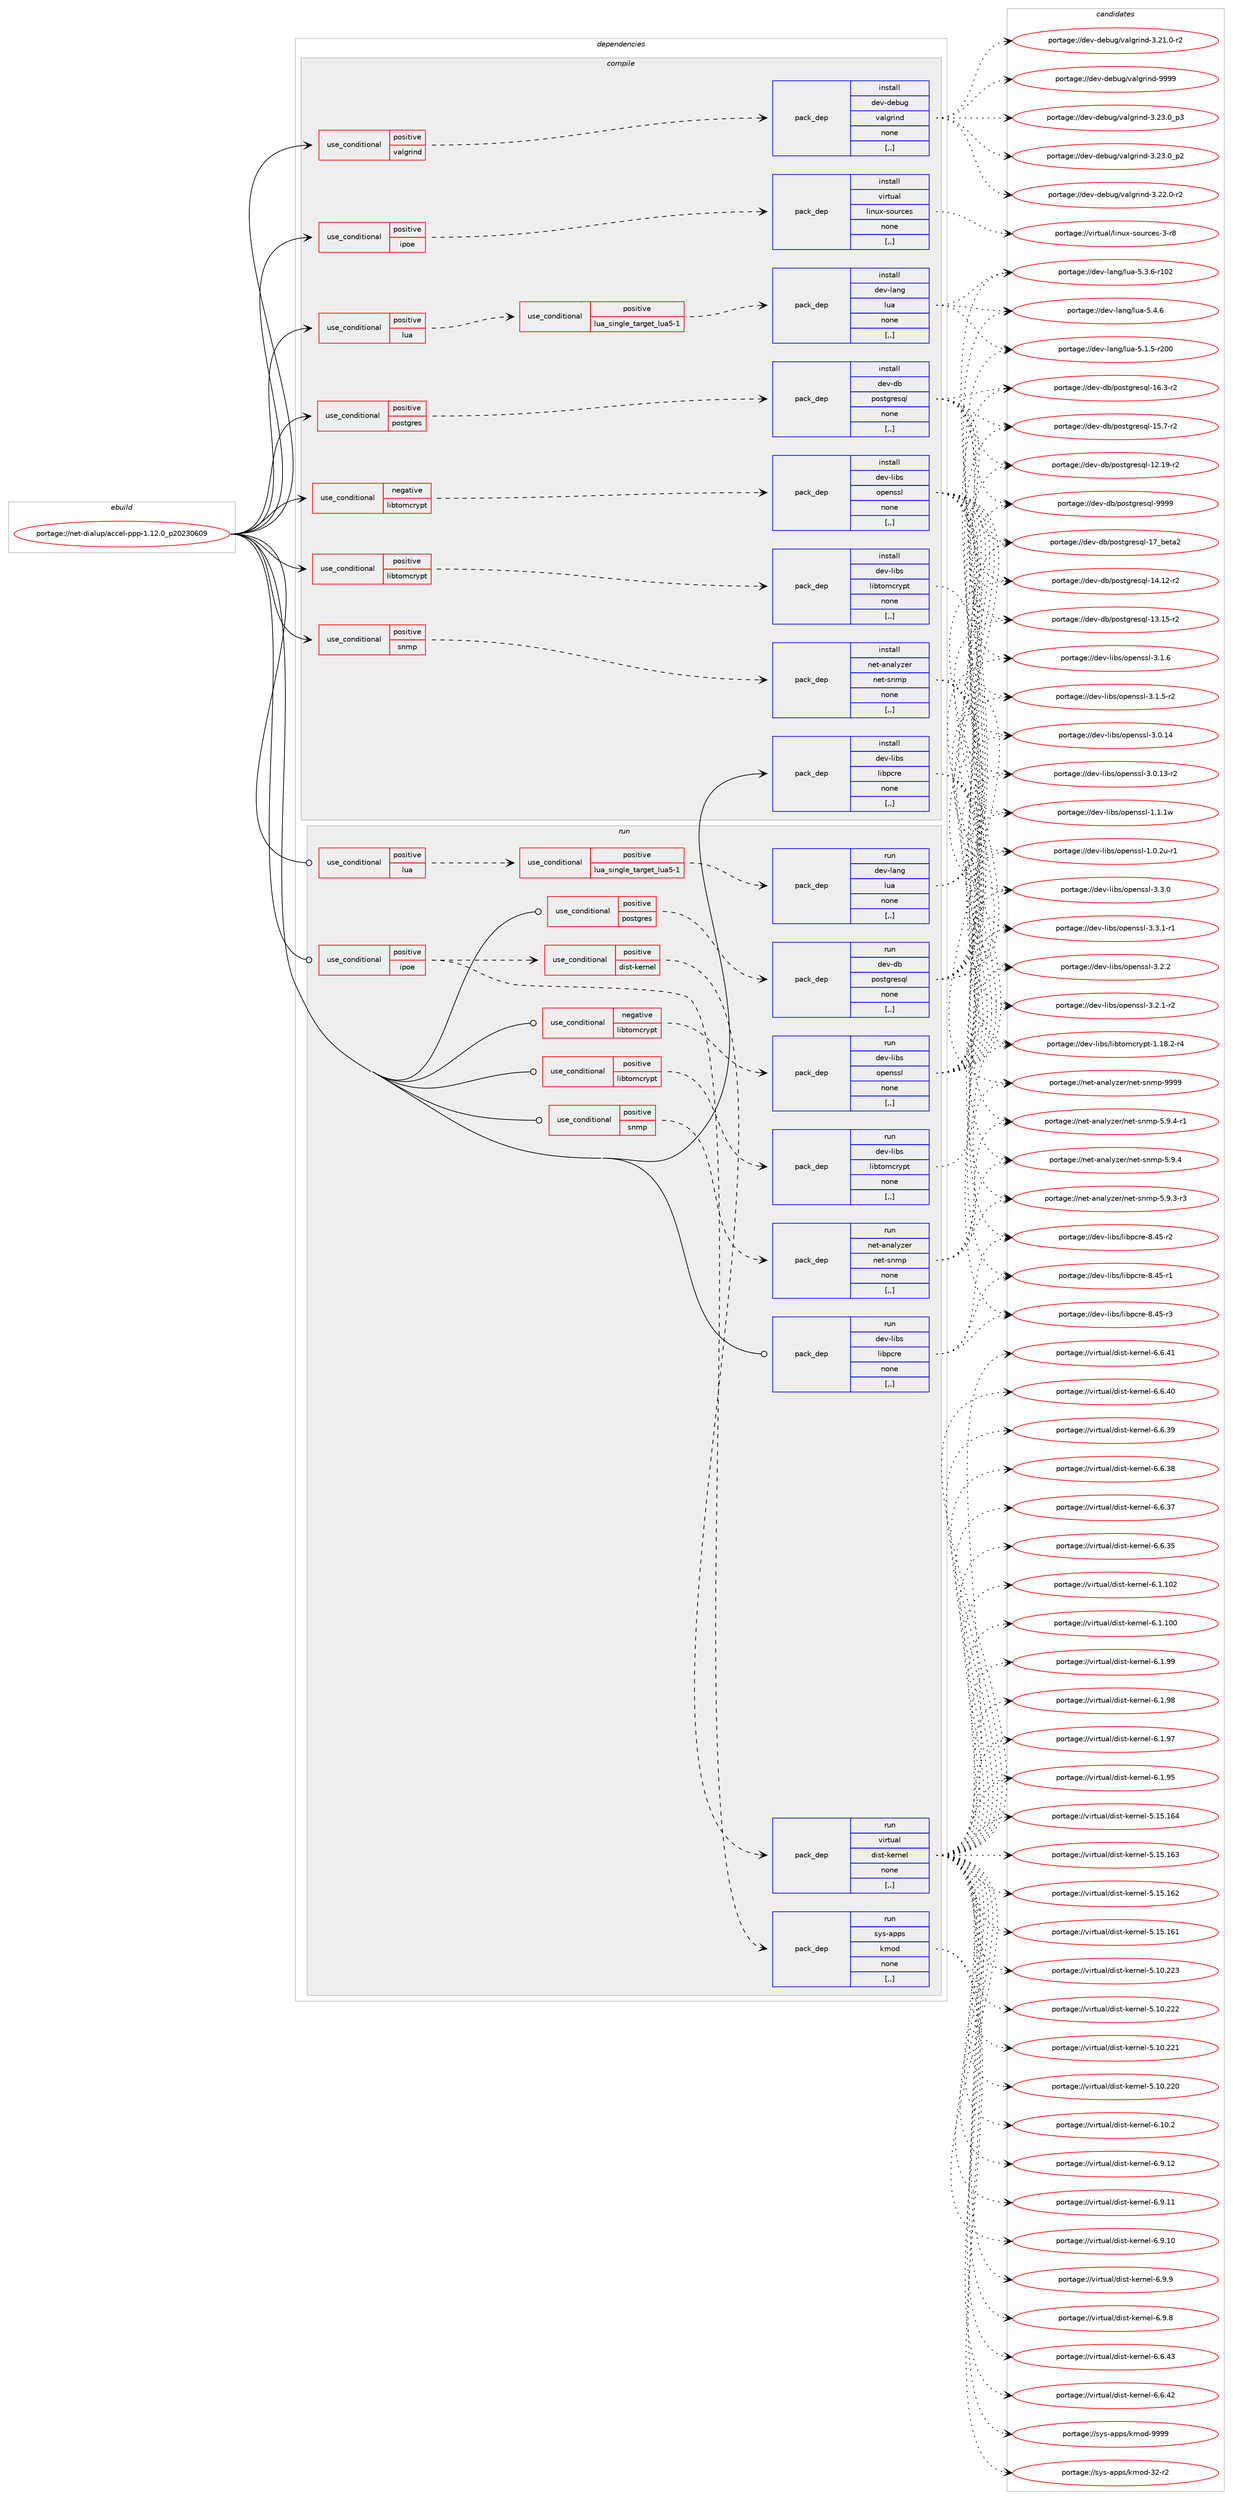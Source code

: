 digraph prolog {

# *************
# Graph options
# *************

newrank=true;
concentrate=true;
compound=true;
graph [rankdir=LR,fontname=Helvetica,fontsize=10,ranksep=1.5];#, ranksep=2.5, nodesep=0.2];
edge  [arrowhead=vee];
node  [fontname=Helvetica,fontsize=10];

# **********
# The ebuild
# **********

subgraph cluster_leftcol {
color=gray;
label=<<i>ebuild</i>>;
id [label="portage://net-dialup/accel-ppp-1.12.0_p20230609", color=red, width=4, href="../net-dialup/accel-ppp-1.12.0_p20230609.svg"];
}

# ****************
# The dependencies
# ****************

subgraph cluster_midcol {
color=gray;
label=<<i>dependencies</i>>;
subgraph cluster_compile {
fillcolor="#eeeeee";
style=filled;
label=<<i>compile</i>>;
subgraph cond88977 {
dependency343972 [label=<<TABLE BORDER="0" CELLBORDER="1" CELLSPACING="0" CELLPADDING="4"><TR><TD ROWSPAN="3" CELLPADDING="10">use_conditional</TD></TR><TR><TD>negative</TD></TR><TR><TD>libtomcrypt</TD></TR></TABLE>>, shape=none, color=red];
subgraph pack252404 {
dependency343973 [label=<<TABLE BORDER="0" CELLBORDER="1" CELLSPACING="0" CELLPADDING="4" WIDTH="220"><TR><TD ROWSPAN="6" CELLPADDING="30">pack_dep</TD></TR><TR><TD WIDTH="110">install</TD></TR><TR><TD>dev-libs</TD></TR><TR><TD>openssl</TD></TR><TR><TD>none</TD></TR><TR><TD>[,,]</TD></TR></TABLE>>, shape=none, color=blue];
}
dependency343972:e -> dependency343973:w [weight=20,style="dashed",arrowhead="vee"];
}
id:e -> dependency343972:w [weight=20,style="solid",arrowhead="vee"];
subgraph cond88978 {
dependency343974 [label=<<TABLE BORDER="0" CELLBORDER="1" CELLSPACING="0" CELLPADDING="4"><TR><TD ROWSPAN="3" CELLPADDING="10">use_conditional</TD></TR><TR><TD>positive</TD></TR><TR><TD>ipoe</TD></TR></TABLE>>, shape=none, color=red];
subgraph pack252405 {
dependency343975 [label=<<TABLE BORDER="0" CELLBORDER="1" CELLSPACING="0" CELLPADDING="4" WIDTH="220"><TR><TD ROWSPAN="6" CELLPADDING="30">pack_dep</TD></TR><TR><TD WIDTH="110">install</TD></TR><TR><TD>virtual</TD></TR><TR><TD>linux-sources</TD></TR><TR><TD>none</TD></TR><TR><TD>[,,]</TD></TR></TABLE>>, shape=none, color=blue];
}
dependency343974:e -> dependency343975:w [weight=20,style="dashed",arrowhead="vee"];
}
id:e -> dependency343974:w [weight=20,style="solid",arrowhead="vee"];
subgraph cond88979 {
dependency343976 [label=<<TABLE BORDER="0" CELLBORDER="1" CELLSPACING="0" CELLPADDING="4"><TR><TD ROWSPAN="3" CELLPADDING="10">use_conditional</TD></TR><TR><TD>positive</TD></TR><TR><TD>libtomcrypt</TD></TR></TABLE>>, shape=none, color=red];
subgraph pack252406 {
dependency343977 [label=<<TABLE BORDER="0" CELLBORDER="1" CELLSPACING="0" CELLPADDING="4" WIDTH="220"><TR><TD ROWSPAN="6" CELLPADDING="30">pack_dep</TD></TR><TR><TD WIDTH="110">install</TD></TR><TR><TD>dev-libs</TD></TR><TR><TD>libtomcrypt</TD></TR><TR><TD>none</TD></TR><TR><TD>[,,]</TD></TR></TABLE>>, shape=none, color=blue];
}
dependency343976:e -> dependency343977:w [weight=20,style="dashed",arrowhead="vee"];
}
id:e -> dependency343976:w [weight=20,style="solid",arrowhead="vee"];
subgraph cond88980 {
dependency343978 [label=<<TABLE BORDER="0" CELLBORDER="1" CELLSPACING="0" CELLPADDING="4"><TR><TD ROWSPAN="3" CELLPADDING="10">use_conditional</TD></TR><TR><TD>positive</TD></TR><TR><TD>lua</TD></TR></TABLE>>, shape=none, color=red];
subgraph cond88981 {
dependency343979 [label=<<TABLE BORDER="0" CELLBORDER="1" CELLSPACING="0" CELLPADDING="4"><TR><TD ROWSPAN="3" CELLPADDING="10">use_conditional</TD></TR><TR><TD>positive</TD></TR><TR><TD>lua_single_target_lua5-1</TD></TR></TABLE>>, shape=none, color=red];
subgraph pack252407 {
dependency343980 [label=<<TABLE BORDER="0" CELLBORDER="1" CELLSPACING="0" CELLPADDING="4" WIDTH="220"><TR><TD ROWSPAN="6" CELLPADDING="30">pack_dep</TD></TR><TR><TD WIDTH="110">install</TD></TR><TR><TD>dev-lang</TD></TR><TR><TD>lua</TD></TR><TR><TD>none</TD></TR><TR><TD>[,,]</TD></TR></TABLE>>, shape=none, color=blue];
}
dependency343979:e -> dependency343980:w [weight=20,style="dashed",arrowhead="vee"];
}
dependency343978:e -> dependency343979:w [weight=20,style="dashed",arrowhead="vee"];
}
id:e -> dependency343978:w [weight=20,style="solid",arrowhead="vee"];
subgraph cond88982 {
dependency343981 [label=<<TABLE BORDER="0" CELLBORDER="1" CELLSPACING="0" CELLPADDING="4"><TR><TD ROWSPAN="3" CELLPADDING="10">use_conditional</TD></TR><TR><TD>positive</TD></TR><TR><TD>postgres</TD></TR></TABLE>>, shape=none, color=red];
subgraph pack252408 {
dependency343982 [label=<<TABLE BORDER="0" CELLBORDER="1" CELLSPACING="0" CELLPADDING="4" WIDTH="220"><TR><TD ROWSPAN="6" CELLPADDING="30">pack_dep</TD></TR><TR><TD WIDTH="110">install</TD></TR><TR><TD>dev-db</TD></TR><TR><TD>postgresql</TD></TR><TR><TD>none</TD></TR><TR><TD>[,,]</TD></TR></TABLE>>, shape=none, color=blue];
}
dependency343981:e -> dependency343982:w [weight=20,style="dashed",arrowhead="vee"];
}
id:e -> dependency343981:w [weight=20,style="solid",arrowhead="vee"];
subgraph cond88983 {
dependency343983 [label=<<TABLE BORDER="0" CELLBORDER="1" CELLSPACING="0" CELLPADDING="4"><TR><TD ROWSPAN="3" CELLPADDING="10">use_conditional</TD></TR><TR><TD>positive</TD></TR><TR><TD>snmp</TD></TR></TABLE>>, shape=none, color=red];
subgraph pack252409 {
dependency343984 [label=<<TABLE BORDER="0" CELLBORDER="1" CELLSPACING="0" CELLPADDING="4" WIDTH="220"><TR><TD ROWSPAN="6" CELLPADDING="30">pack_dep</TD></TR><TR><TD WIDTH="110">install</TD></TR><TR><TD>net-analyzer</TD></TR><TR><TD>net-snmp</TD></TR><TR><TD>none</TD></TR><TR><TD>[,,]</TD></TR></TABLE>>, shape=none, color=blue];
}
dependency343983:e -> dependency343984:w [weight=20,style="dashed",arrowhead="vee"];
}
id:e -> dependency343983:w [weight=20,style="solid",arrowhead="vee"];
subgraph cond88984 {
dependency343985 [label=<<TABLE BORDER="0" CELLBORDER="1" CELLSPACING="0" CELLPADDING="4"><TR><TD ROWSPAN="3" CELLPADDING="10">use_conditional</TD></TR><TR><TD>positive</TD></TR><TR><TD>valgrind</TD></TR></TABLE>>, shape=none, color=red];
subgraph pack252410 {
dependency343986 [label=<<TABLE BORDER="0" CELLBORDER="1" CELLSPACING="0" CELLPADDING="4" WIDTH="220"><TR><TD ROWSPAN="6" CELLPADDING="30">pack_dep</TD></TR><TR><TD WIDTH="110">install</TD></TR><TR><TD>dev-debug</TD></TR><TR><TD>valgrind</TD></TR><TR><TD>none</TD></TR><TR><TD>[,,]</TD></TR></TABLE>>, shape=none, color=blue];
}
dependency343985:e -> dependency343986:w [weight=20,style="dashed",arrowhead="vee"];
}
id:e -> dependency343985:w [weight=20,style="solid",arrowhead="vee"];
subgraph pack252411 {
dependency343987 [label=<<TABLE BORDER="0" CELLBORDER="1" CELLSPACING="0" CELLPADDING="4" WIDTH="220"><TR><TD ROWSPAN="6" CELLPADDING="30">pack_dep</TD></TR><TR><TD WIDTH="110">install</TD></TR><TR><TD>dev-libs</TD></TR><TR><TD>libpcre</TD></TR><TR><TD>none</TD></TR><TR><TD>[,,]</TD></TR></TABLE>>, shape=none, color=blue];
}
id:e -> dependency343987:w [weight=20,style="solid",arrowhead="vee"];
}
subgraph cluster_compileandrun {
fillcolor="#eeeeee";
style=filled;
label=<<i>compile and run</i>>;
}
subgraph cluster_run {
fillcolor="#eeeeee";
style=filled;
label=<<i>run</i>>;
subgraph cond88985 {
dependency343988 [label=<<TABLE BORDER="0" CELLBORDER="1" CELLSPACING="0" CELLPADDING="4"><TR><TD ROWSPAN="3" CELLPADDING="10">use_conditional</TD></TR><TR><TD>negative</TD></TR><TR><TD>libtomcrypt</TD></TR></TABLE>>, shape=none, color=red];
subgraph pack252412 {
dependency343989 [label=<<TABLE BORDER="0" CELLBORDER="1" CELLSPACING="0" CELLPADDING="4" WIDTH="220"><TR><TD ROWSPAN="6" CELLPADDING="30">pack_dep</TD></TR><TR><TD WIDTH="110">run</TD></TR><TR><TD>dev-libs</TD></TR><TR><TD>openssl</TD></TR><TR><TD>none</TD></TR><TR><TD>[,,]</TD></TR></TABLE>>, shape=none, color=blue];
}
dependency343988:e -> dependency343989:w [weight=20,style="dashed",arrowhead="vee"];
}
id:e -> dependency343988:w [weight=20,style="solid",arrowhead="odot"];
subgraph cond88986 {
dependency343990 [label=<<TABLE BORDER="0" CELLBORDER="1" CELLSPACING="0" CELLPADDING="4"><TR><TD ROWSPAN="3" CELLPADDING="10">use_conditional</TD></TR><TR><TD>positive</TD></TR><TR><TD>ipoe</TD></TR></TABLE>>, shape=none, color=red];
subgraph pack252413 {
dependency343991 [label=<<TABLE BORDER="0" CELLBORDER="1" CELLSPACING="0" CELLPADDING="4" WIDTH="220"><TR><TD ROWSPAN="6" CELLPADDING="30">pack_dep</TD></TR><TR><TD WIDTH="110">run</TD></TR><TR><TD>sys-apps</TD></TR><TR><TD>kmod</TD></TR><TR><TD>none</TD></TR><TR><TD>[,,]</TD></TR></TABLE>>, shape=none, color=blue];
}
dependency343990:e -> dependency343991:w [weight=20,style="dashed",arrowhead="vee"];
subgraph cond88987 {
dependency343992 [label=<<TABLE BORDER="0" CELLBORDER="1" CELLSPACING="0" CELLPADDING="4"><TR><TD ROWSPAN="3" CELLPADDING="10">use_conditional</TD></TR><TR><TD>positive</TD></TR><TR><TD>dist-kernel</TD></TR></TABLE>>, shape=none, color=red];
subgraph pack252414 {
dependency343993 [label=<<TABLE BORDER="0" CELLBORDER="1" CELLSPACING="0" CELLPADDING="4" WIDTH="220"><TR><TD ROWSPAN="6" CELLPADDING="30">pack_dep</TD></TR><TR><TD WIDTH="110">run</TD></TR><TR><TD>virtual</TD></TR><TR><TD>dist-kernel</TD></TR><TR><TD>none</TD></TR><TR><TD>[,,]</TD></TR></TABLE>>, shape=none, color=blue];
}
dependency343992:e -> dependency343993:w [weight=20,style="dashed",arrowhead="vee"];
}
dependency343990:e -> dependency343992:w [weight=20,style="dashed",arrowhead="vee"];
}
id:e -> dependency343990:w [weight=20,style="solid",arrowhead="odot"];
subgraph cond88988 {
dependency343994 [label=<<TABLE BORDER="0" CELLBORDER="1" CELLSPACING="0" CELLPADDING="4"><TR><TD ROWSPAN="3" CELLPADDING="10">use_conditional</TD></TR><TR><TD>positive</TD></TR><TR><TD>libtomcrypt</TD></TR></TABLE>>, shape=none, color=red];
subgraph pack252415 {
dependency343995 [label=<<TABLE BORDER="0" CELLBORDER="1" CELLSPACING="0" CELLPADDING="4" WIDTH="220"><TR><TD ROWSPAN="6" CELLPADDING="30">pack_dep</TD></TR><TR><TD WIDTH="110">run</TD></TR><TR><TD>dev-libs</TD></TR><TR><TD>libtomcrypt</TD></TR><TR><TD>none</TD></TR><TR><TD>[,,]</TD></TR></TABLE>>, shape=none, color=blue];
}
dependency343994:e -> dependency343995:w [weight=20,style="dashed",arrowhead="vee"];
}
id:e -> dependency343994:w [weight=20,style="solid",arrowhead="odot"];
subgraph cond88989 {
dependency343996 [label=<<TABLE BORDER="0" CELLBORDER="1" CELLSPACING="0" CELLPADDING="4"><TR><TD ROWSPAN="3" CELLPADDING="10">use_conditional</TD></TR><TR><TD>positive</TD></TR><TR><TD>lua</TD></TR></TABLE>>, shape=none, color=red];
subgraph cond88990 {
dependency343997 [label=<<TABLE BORDER="0" CELLBORDER="1" CELLSPACING="0" CELLPADDING="4"><TR><TD ROWSPAN="3" CELLPADDING="10">use_conditional</TD></TR><TR><TD>positive</TD></TR><TR><TD>lua_single_target_lua5-1</TD></TR></TABLE>>, shape=none, color=red];
subgraph pack252416 {
dependency343998 [label=<<TABLE BORDER="0" CELLBORDER="1" CELLSPACING="0" CELLPADDING="4" WIDTH="220"><TR><TD ROWSPAN="6" CELLPADDING="30">pack_dep</TD></TR><TR><TD WIDTH="110">run</TD></TR><TR><TD>dev-lang</TD></TR><TR><TD>lua</TD></TR><TR><TD>none</TD></TR><TR><TD>[,,]</TD></TR></TABLE>>, shape=none, color=blue];
}
dependency343997:e -> dependency343998:w [weight=20,style="dashed",arrowhead="vee"];
}
dependency343996:e -> dependency343997:w [weight=20,style="dashed",arrowhead="vee"];
}
id:e -> dependency343996:w [weight=20,style="solid",arrowhead="odot"];
subgraph cond88991 {
dependency343999 [label=<<TABLE BORDER="0" CELLBORDER="1" CELLSPACING="0" CELLPADDING="4"><TR><TD ROWSPAN="3" CELLPADDING="10">use_conditional</TD></TR><TR><TD>positive</TD></TR><TR><TD>postgres</TD></TR></TABLE>>, shape=none, color=red];
subgraph pack252417 {
dependency344000 [label=<<TABLE BORDER="0" CELLBORDER="1" CELLSPACING="0" CELLPADDING="4" WIDTH="220"><TR><TD ROWSPAN="6" CELLPADDING="30">pack_dep</TD></TR><TR><TD WIDTH="110">run</TD></TR><TR><TD>dev-db</TD></TR><TR><TD>postgresql</TD></TR><TR><TD>none</TD></TR><TR><TD>[,,]</TD></TR></TABLE>>, shape=none, color=blue];
}
dependency343999:e -> dependency344000:w [weight=20,style="dashed",arrowhead="vee"];
}
id:e -> dependency343999:w [weight=20,style="solid",arrowhead="odot"];
subgraph cond88992 {
dependency344001 [label=<<TABLE BORDER="0" CELLBORDER="1" CELLSPACING="0" CELLPADDING="4"><TR><TD ROWSPAN="3" CELLPADDING="10">use_conditional</TD></TR><TR><TD>positive</TD></TR><TR><TD>snmp</TD></TR></TABLE>>, shape=none, color=red];
subgraph pack252418 {
dependency344002 [label=<<TABLE BORDER="0" CELLBORDER="1" CELLSPACING="0" CELLPADDING="4" WIDTH="220"><TR><TD ROWSPAN="6" CELLPADDING="30">pack_dep</TD></TR><TR><TD WIDTH="110">run</TD></TR><TR><TD>net-analyzer</TD></TR><TR><TD>net-snmp</TD></TR><TR><TD>none</TD></TR><TR><TD>[,,]</TD></TR></TABLE>>, shape=none, color=blue];
}
dependency344001:e -> dependency344002:w [weight=20,style="dashed",arrowhead="vee"];
}
id:e -> dependency344001:w [weight=20,style="solid",arrowhead="odot"];
subgraph pack252419 {
dependency344003 [label=<<TABLE BORDER="0" CELLBORDER="1" CELLSPACING="0" CELLPADDING="4" WIDTH="220"><TR><TD ROWSPAN="6" CELLPADDING="30">pack_dep</TD></TR><TR><TD WIDTH="110">run</TD></TR><TR><TD>dev-libs</TD></TR><TR><TD>libpcre</TD></TR><TR><TD>none</TD></TR><TR><TD>[,,]</TD></TR></TABLE>>, shape=none, color=blue];
}
id:e -> dependency344003:w [weight=20,style="solid",arrowhead="odot"];
}
}

# **************
# The candidates
# **************

subgraph cluster_choices {
rank=same;
color=gray;
label=<<i>candidates</i>>;

subgraph choice252404 {
color=black;
nodesep=1;
choice1001011184510810598115471111121011101151151084551465146494511449 [label="portage://dev-libs/openssl-3.3.1-r1", color=red, width=4,href="../dev-libs/openssl-3.3.1-r1.svg"];
choice100101118451081059811547111112101110115115108455146514648 [label="portage://dev-libs/openssl-3.3.0", color=red, width=4,href="../dev-libs/openssl-3.3.0.svg"];
choice100101118451081059811547111112101110115115108455146504650 [label="portage://dev-libs/openssl-3.2.2", color=red, width=4,href="../dev-libs/openssl-3.2.2.svg"];
choice1001011184510810598115471111121011101151151084551465046494511450 [label="portage://dev-libs/openssl-3.2.1-r2", color=red, width=4,href="../dev-libs/openssl-3.2.1-r2.svg"];
choice100101118451081059811547111112101110115115108455146494654 [label="portage://dev-libs/openssl-3.1.6", color=red, width=4,href="../dev-libs/openssl-3.1.6.svg"];
choice1001011184510810598115471111121011101151151084551464946534511450 [label="portage://dev-libs/openssl-3.1.5-r2", color=red, width=4,href="../dev-libs/openssl-3.1.5-r2.svg"];
choice10010111845108105981154711111210111011511510845514648464952 [label="portage://dev-libs/openssl-3.0.14", color=red, width=4,href="../dev-libs/openssl-3.0.14.svg"];
choice100101118451081059811547111112101110115115108455146484649514511450 [label="portage://dev-libs/openssl-3.0.13-r2", color=red, width=4,href="../dev-libs/openssl-3.0.13-r2.svg"];
choice100101118451081059811547111112101110115115108454946494649119 [label="portage://dev-libs/openssl-1.1.1w", color=red, width=4,href="../dev-libs/openssl-1.1.1w.svg"];
choice1001011184510810598115471111121011101151151084549464846501174511449 [label="portage://dev-libs/openssl-1.0.2u-r1", color=red, width=4,href="../dev-libs/openssl-1.0.2u-r1.svg"];
dependency343973:e -> choice1001011184510810598115471111121011101151151084551465146494511449:w [style=dotted,weight="100"];
dependency343973:e -> choice100101118451081059811547111112101110115115108455146514648:w [style=dotted,weight="100"];
dependency343973:e -> choice100101118451081059811547111112101110115115108455146504650:w [style=dotted,weight="100"];
dependency343973:e -> choice1001011184510810598115471111121011101151151084551465046494511450:w [style=dotted,weight="100"];
dependency343973:e -> choice100101118451081059811547111112101110115115108455146494654:w [style=dotted,weight="100"];
dependency343973:e -> choice1001011184510810598115471111121011101151151084551464946534511450:w [style=dotted,weight="100"];
dependency343973:e -> choice10010111845108105981154711111210111011511510845514648464952:w [style=dotted,weight="100"];
dependency343973:e -> choice100101118451081059811547111112101110115115108455146484649514511450:w [style=dotted,weight="100"];
dependency343973:e -> choice100101118451081059811547111112101110115115108454946494649119:w [style=dotted,weight="100"];
dependency343973:e -> choice1001011184510810598115471111121011101151151084549464846501174511449:w [style=dotted,weight="100"];
}
subgraph choice252405 {
color=black;
nodesep=1;
choice1181051141161179710847108105110117120451151111171149910111545514511456 [label="portage://virtual/linux-sources-3-r8", color=red, width=4,href="../virtual/linux-sources-3-r8.svg"];
dependency343975:e -> choice1181051141161179710847108105110117120451151111171149910111545514511456:w [style=dotted,weight="100"];
}
subgraph choice252406 {
color=black;
nodesep=1;
choice1001011184510810598115471081059811611110999114121112116454946495646504511452 [label="portage://dev-libs/libtomcrypt-1.18.2-r4", color=red, width=4,href="../dev-libs/libtomcrypt-1.18.2-r4.svg"];
dependency343977:e -> choice1001011184510810598115471081059811611110999114121112116454946495646504511452:w [style=dotted,weight="100"];
}
subgraph choice252407 {
color=black;
nodesep=1;
choice10010111845108971101034710811797455346524654 [label="portage://dev-lang/lua-5.4.6", color=red, width=4,href="../dev-lang/lua-5.4.6.svg"];
choice1001011184510897110103471081179745534651465445114494850 [label="portage://dev-lang/lua-5.3.6-r102", color=red, width=4,href="../dev-lang/lua-5.3.6-r102.svg"];
choice1001011184510897110103471081179745534649465345114504848 [label="portage://dev-lang/lua-5.1.5-r200", color=red, width=4,href="../dev-lang/lua-5.1.5-r200.svg"];
dependency343980:e -> choice10010111845108971101034710811797455346524654:w [style=dotted,weight="100"];
dependency343980:e -> choice1001011184510897110103471081179745534651465445114494850:w [style=dotted,weight="100"];
dependency343980:e -> choice1001011184510897110103471081179745534649465345114504848:w [style=dotted,weight="100"];
}
subgraph choice252408 {
color=black;
nodesep=1;
choice1001011184510098471121111151161031141011151131084557575757 [label="portage://dev-db/postgresql-9999", color=red, width=4,href="../dev-db/postgresql-9999.svg"];
choice10010111845100984711211111511610311410111511310845495595981011169750 [label="portage://dev-db/postgresql-17_beta2", color=red, width=4,href="../dev-db/postgresql-17_beta2.svg"];
choice10010111845100984711211111511610311410111511310845495446514511450 [label="portage://dev-db/postgresql-16.3-r2", color=red, width=4,href="../dev-db/postgresql-16.3-r2.svg"];
choice10010111845100984711211111511610311410111511310845495346554511450 [label="portage://dev-db/postgresql-15.7-r2", color=red, width=4,href="../dev-db/postgresql-15.7-r2.svg"];
choice1001011184510098471121111151161031141011151131084549524649504511450 [label="portage://dev-db/postgresql-14.12-r2", color=red, width=4,href="../dev-db/postgresql-14.12-r2.svg"];
choice1001011184510098471121111151161031141011151131084549514649534511450 [label="portage://dev-db/postgresql-13.15-r2", color=red, width=4,href="../dev-db/postgresql-13.15-r2.svg"];
choice1001011184510098471121111151161031141011151131084549504649574511450 [label="portage://dev-db/postgresql-12.19-r2", color=red, width=4,href="../dev-db/postgresql-12.19-r2.svg"];
dependency343982:e -> choice1001011184510098471121111151161031141011151131084557575757:w [style=dotted,weight="100"];
dependency343982:e -> choice10010111845100984711211111511610311410111511310845495595981011169750:w [style=dotted,weight="100"];
dependency343982:e -> choice10010111845100984711211111511610311410111511310845495446514511450:w [style=dotted,weight="100"];
dependency343982:e -> choice10010111845100984711211111511610311410111511310845495346554511450:w [style=dotted,weight="100"];
dependency343982:e -> choice1001011184510098471121111151161031141011151131084549524649504511450:w [style=dotted,weight="100"];
dependency343982:e -> choice1001011184510098471121111151161031141011151131084549514649534511450:w [style=dotted,weight="100"];
dependency343982:e -> choice1001011184510098471121111151161031141011151131084549504649574511450:w [style=dotted,weight="100"];
}
subgraph choice252409 {
color=black;
nodesep=1;
choice11010111645971109710812112210111447110101116451151101091124557575757 [label="portage://net-analyzer/net-snmp-9999", color=red, width=4,href="../net-analyzer/net-snmp-9999.svg"];
choice11010111645971109710812112210111447110101116451151101091124553465746524511449 [label="portage://net-analyzer/net-snmp-5.9.4-r1", color=red, width=4,href="../net-analyzer/net-snmp-5.9.4-r1.svg"];
choice1101011164597110971081211221011144711010111645115110109112455346574652 [label="portage://net-analyzer/net-snmp-5.9.4", color=red, width=4,href="../net-analyzer/net-snmp-5.9.4.svg"];
choice11010111645971109710812112210111447110101116451151101091124553465746514511451 [label="portage://net-analyzer/net-snmp-5.9.3-r3", color=red, width=4,href="../net-analyzer/net-snmp-5.9.3-r3.svg"];
dependency343984:e -> choice11010111645971109710812112210111447110101116451151101091124557575757:w [style=dotted,weight="100"];
dependency343984:e -> choice11010111645971109710812112210111447110101116451151101091124553465746524511449:w [style=dotted,weight="100"];
dependency343984:e -> choice1101011164597110971081211221011144711010111645115110109112455346574652:w [style=dotted,weight="100"];
dependency343984:e -> choice11010111645971109710812112210111447110101116451151101091124553465746514511451:w [style=dotted,weight="100"];
}
subgraph choice252410 {
color=black;
nodesep=1;
choice100101118451001019811710347118971081031141051101004557575757 [label="portage://dev-debug/valgrind-9999", color=red, width=4,href="../dev-debug/valgrind-9999.svg"];
choice10010111845100101981171034711897108103114105110100455146505146489511251 [label="portage://dev-debug/valgrind-3.23.0_p3", color=red, width=4,href="../dev-debug/valgrind-3.23.0_p3.svg"];
choice10010111845100101981171034711897108103114105110100455146505146489511250 [label="portage://dev-debug/valgrind-3.23.0_p2", color=red, width=4,href="../dev-debug/valgrind-3.23.0_p2.svg"];
choice10010111845100101981171034711897108103114105110100455146505046484511450 [label="portage://dev-debug/valgrind-3.22.0-r2", color=red, width=4,href="../dev-debug/valgrind-3.22.0-r2.svg"];
choice10010111845100101981171034711897108103114105110100455146504946484511450 [label="portage://dev-debug/valgrind-3.21.0-r2", color=red, width=4,href="../dev-debug/valgrind-3.21.0-r2.svg"];
dependency343986:e -> choice100101118451001019811710347118971081031141051101004557575757:w [style=dotted,weight="100"];
dependency343986:e -> choice10010111845100101981171034711897108103114105110100455146505146489511251:w [style=dotted,weight="100"];
dependency343986:e -> choice10010111845100101981171034711897108103114105110100455146505146489511250:w [style=dotted,weight="100"];
dependency343986:e -> choice10010111845100101981171034711897108103114105110100455146505046484511450:w [style=dotted,weight="100"];
dependency343986:e -> choice10010111845100101981171034711897108103114105110100455146504946484511450:w [style=dotted,weight="100"];
}
subgraph choice252411 {
color=black;
nodesep=1;
choice100101118451081059811547108105981129911410145564652534511451 [label="portage://dev-libs/libpcre-8.45-r3", color=red, width=4,href="../dev-libs/libpcre-8.45-r3.svg"];
choice100101118451081059811547108105981129911410145564652534511450 [label="portage://dev-libs/libpcre-8.45-r2", color=red, width=4,href="../dev-libs/libpcre-8.45-r2.svg"];
choice100101118451081059811547108105981129911410145564652534511449 [label="portage://dev-libs/libpcre-8.45-r1", color=red, width=4,href="../dev-libs/libpcre-8.45-r1.svg"];
dependency343987:e -> choice100101118451081059811547108105981129911410145564652534511451:w [style=dotted,weight="100"];
dependency343987:e -> choice100101118451081059811547108105981129911410145564652534511450:w [style=dotted,weight="100"];
dependency343987:e -> choice100101118451081059811547108105981129911410145564652534511449:w [style=dotted,weight="100"];
}
subgraph choice252412 {
color=black;
nodesep=1;
choice1001011184510810598115471111121011101151151084551465146494511449 [label="portage://dev-libs/openssl-3.3.1-r1", color=red, width=4,href="../dev-libs/openssl-3.3.1-r1.svg"];
choice100101118451081059811547111112101110115115108455146514648 [label="portage://dev-libs/openssl-3.3.0", color=red, width=4,href="../dev-libs/openssl-3.3.0.svg"];
choice100101118451081059811547111112101110115115108455146504650 [label="portage://dev-libs/openssl-3.2.2", color=red, width=4,href="../dev-libs/openssl-3.2.2.svg"];
choice1001011184510810598115471111121011101151151084551465046494511450 [label="portage://dev-libs/openssl-3.2.1-r2", color=red, width=4,href="../dev-libs/openssl-3.2.1-r2.svg"];
choice100101118451081059811547111112101110115115108455146494654 [label="portage://dev-libs/openssl-3.1.6", color=red, width=4,href="../dev-libs/openssl-3.1.6.svg"];
choice1001011184510810598115471111121011101151151084551464946534511450 [label="portage://dev-libs/openssl-3.1.5-r2", color=red, width=4,href="../dev-libs/openssl-3.1.5-r2.svg"];
choice10010111845108105981154711111210111011511510845514648464952 [label="portage://dev-libs/openssl-3.0.14", color=red, width=4,href="../dev-libs/openssl-3.0.14.svg"];
choice100101118451081059811547111112101110115115108455146484649514511450 [label="portage://dev-libs/openssl-3.0.13-r2", color=red, width=4,href="../dev-libs/openssl-3.0.13-r2.svg"];
choice100101118451081059811547111112101110115115108454946494649119 [label="portage://dev-libs/openssl-1.1.1w", color=red, width=4,href="../dev-libs/openssl-1.1.1w.svg"];
choice1001011184510810598115471111121011101151151084549464846501174511449 [label="portage://dev-libs/openssl-1.0.2u-r1", color=red, width=4,href="../dev-libs/openssl-1.0.2u-r1.svg"];
dependency343989:e -> choice1001011184510810598115471111121011101151151084551465146494511449:w [style=dotted,weight="100"];
dependency343989:e -> choice100101118451081059811547111112101110115115108455146514648:w [style=dotted,weight="100"];
dependency343989:e -> choice100101118451081059811547111112101110115115108455146504650:w [style=dotted,weight="100"];
dependency343989:e -> choice1001011184510810598115471111121011101151151084551465046494511450:w [style=dotted,weight="100"];
dependency343989:e -> choice100101118451081059811547111112101110115115108455146494654:w [style=dotted,weight="100"];
dependency343989:e -> choice1001011184510810598115471111121011101151151084551464946534511450:w [style=dotted,weight="100"];
dependency343989:e -> choice10010111845108105981154711111210111011511510845514648464952:w [style=dotted,weight="100"];
dependency343989:e -> choice100101118451081059811547111112101110115115108455146484649514511450:w [style=dotted,weight="100"];
dependency343989:e -> choice100101118451081059811547111112101110115115108454946494649119:w [style=dotted,weight="100"];
dependency343989:e -> choice1001011184510810598115471111121011101151151084549464846501174511449:w [style=dotted,weight="100"];
}
subgraph choice252413 {
color=black;
nodesep=1;
choice1151211154597112112115471071091111004557575757 [label="portage://sys-apps/kmod-9999", color=red, width=4,href="../sys-apps/kmod-9999.svg"];
choice1151211154597112112115471071091111004551504511450 [label="portage://sys-apps/kmod-32-r2", color=red, width=4,href="../sys-apps/kmod-32-r2.svg"];
dependency343991:e -> choice1151211154597112112115471071091111004557575757:w [style=dotted,weight="100"];
dependency343991:e -> choice1151211154597112112115471071091111004551504511450:w [style=dotted,weight="100"];
}
subgraph choice252414 {
color=black;
nodesep=1;
choice11810511411611797108471001051151164510710111411010110845544649484650 [label="portage://virtual/dist-kernel-6.10.2", color=red, width=4,href="../virtual/dist-kernel-6.10.2.svg"];
choice11810511411611797108471001051151164510710111411010110845544657464950 [label="portage://virtual/dist-kernel-6.9.12", color=red, width=4,href="../virtual/dist-kernel-6.9.12.svg"];
choice11810511411611797108471001051151164510710111411010110845544657464949 [label="portage://virtual/dist-kernel-6.9.11", color=red, width=4,href="../virtual/dist-kernel-6.9.11.svg"];
choice11810511411611797108471001051151164510710111411010110845544657464948 [label="portage://virtual/dist-kernel-6.9.10", color=red, width=4,href="../virtual/dist-kernel-6.9.10.svg"];
choice118105114116117971084710010511511645107101114110101108455446574657 [label="portage://virtual/dist-kernel-6.9.9", color=red, width=4,href="../virtual/dist-kernel-6.9.9.svg"];
choice118105114116117971084710010511511645107101114110101108455446574656 [label="portage://virtual/dist-kernel-6.9.8", color=red, width=4,href="../virtual/dist-kernel-6.9.8.svg"];
choice11810511411611797108471001051151164510710111411010110845544654465251 [label="portage://virtual/dist-kernel-6.6.43", color=red, width=4,href="../virtual/dist-kernel-6.6.43.svg"];
choice11810511411611797108471001051151164510710111411010110845544654465250 [label="portage://virtual/dist-kernel-6.6.42", color=red, width=4,href="../virtual/dist-kernel-6.6.42.svg"];
choice11810511411611797108471001051151164510710111411010110845544654465249 [label="portage://virtual/dist-kernel-6.6.41", color=red, width=4,href="../virtual/dist-kernel-6.6.41.svg"];
choice11810511411611797108471001051151164510710111411010110845544654465248 [label="portage://virtual/dist-kernel-6.6.40", color=red, width=4,href="../virtual/dist-kernel-6.6.40.svg"];
choice11810511411611797108471001051151164510710111411010110845544654465157 [label="portage://virtual/dist-kernel-6.6.39", color=red, width=4,href="../virtual/dist-kernel-6.6.39.svg"];
choice11810511411611797108471001051151164510710111411010110845544654465156 [label="portage://virtual/dist-kernel-6.6.38", color=red, width=4,href="../virtual/dist-kernel-6.6.38.svg"];
choice11810511411611797108471001051151164510710111411010110845544654465155 [label="portage://virtual/dist-kernel-6.6.37", color=red, width=4,href="../virtual/dist-kernel-6.6.37.svg"];
choice11810511411611797108471001051151164510710111411010110845544654465153 [label="portage://virtual/dist-kernel-6.6.35", color=red, width=4,href="../virtual/dist-kernel-6.6.35.svg"];
choice1181051141161179710847100105115116451071011141101011084554464946494850 [label="portage://virtual/dist-kernel-6.1.102", color=red, width=4,href="../virtual/dist-kernel-6.1.102.svg"];
choice1181051141161179710847100105115116451071011141101011084554464946494848 [label="portage://virtual/dist-kernel-6.1.100", color=red, width=4,href="../virtual/dist-kernel-6.1.100.svg"];
choice11810511411611797108471001051151164510710111411010110845544649465757 [label="portage://virtual/dist-kernel-6.1.99", color=red, width=4,href="../virtual/dist-kernel-6.1.99.svg"];
choice11810511411611797108471001051151164510710111411010110845544649465756 [label="portage://virtual/dist-kernel-6.1.98", color=red, width=4,href="../virtual/dist-kernel-6.1.98.svg"];
choice11810511411611797108471001051151164510710111411010110845544649465755 [label="portage://virtual/dist-kernel-6.1.97", color=red, width=4,href="../virtual/dist-kernel-6.1.97.svg"];
choice11810511411611797108471001051151164510710111411010110845544649465753 [label="portage://virtual/dist-kernel-6.1.95", color=red, width=4,href="../virtual/dist-kernel-6.1.95.svg"];
choice118105114116117971084710010511511645107101114110101108455346495346495452 [label="portage://virtual/dist-kernel-5.15.164", color=red, width=4,href="../virtual/dist-kernel-5.15.164.svg"];
choice118105114116117971084710010511511645107101114110101108455346495346495451 [label="portage://virtual/dist-kernel-5.15.163", color=red, width=4,href="../virtual/dist-kernel-5.15.163.svg"];
choice118105114116117971084710010511511645107101114110101108455346495346495450 [label="portage://virtual/dist-kernel-5.15.162", color=red, width=4,href="../virtual/dist-kernel-5.15.162.svg"];
choice118105114116117971084710010511511645107101114110101108455346495346495449 [label="portage://virtual/dist-kernel-5.15.161", color=red, width=4,href="../virtual/dist-kernel-5.15.161.svg"];
choice118105114116117971084710010511511645107101114110101108455346494846505051 [label="portage://virtual/dist-kernel-5.10.223", color=red, width=4,href="../virtual/dist-kernel-5.10.223.svg"];
choice118105114116117971084710010511511645107101114110101108455346494846505050 [label="portage://virtual/dist-kernel-5.10.222", color=red, width=4,href="../virtual/dist-kernel-5.10.222.svg"];
choice118105114116117971084710010511511645107101114110101108455346494846505049 [label="portage://virtual/dist-kernel-5.10.221", color=red, width=4,href="../virtual/dist-kernel-5.10.221.svg"];
choice118105114116117971084710010511511645107101114110101108455346494846505048 [label="portage://virtual/dist-kernel-5.10.220", color=red, width=4,href="../virtual/dist-kernel-5.10.220.svg"];
dependency343993:e -> choice11810511411611797108471001051151164510710111411010110845544649484650:w [style=dotted,weight="100"];
dependency343993:e -> choice11810511411611797108471001051151164510710111411010110845544657464950:w [style=dotted,weight="100"];
dependency343993:e -> choice11810511411611797108471001051151164510710111411010110845544657464949:w [style=dotted,weight="100"];
dependency343993:e -> choice11810511411611797108471001051151164510710111411010110845544657464948:w [style=dotted,weight="100"];
dependency343993:e -> choice118105114116117971084710010511511645107101114110101108455446574657:w [style=dotted,weight="100"];
dependency343993:e -> choice118105114116117971084710010511511645107101114110101108455446574656:w [style=dotted,weight="100"];
dependency343993:e -> choice11810511411611797108471001051151164510710111411010110845544654465251:w [style=dotted,weight="100"];
dependency343993:e -> choice11810511411611797108471001051151164510710111411010110845544654465250:w [style=dotted,weight="100"];
dependency343993:e -> choice11810511411611797108471001051151164510710111411010110845544654465249:w [style=dotted,weight="100"];
dependency343993:e -> choice11810511411611797108471001051151164510710111411010110845544654465248:w [style=dotted,weight="100"];
dependency343993:e -> choice11810511411611797108471001051151164510710111411010110845544654465157:w [style=dotted,weight="100"];
dependency343993:e -> choice11810511411611797108471001051151164510710111411010110845544654465156:w [style=dotted,weight="100"];
dependency343993:e -> choice11810511411611797108471001051151164510710111411010110845544654465155:w [style=dotted,weight="100"];
dependency343993:e -> choice11810511411611797108471001051151164510710111411010110845544654465153:w [style=dotted,weight="100"];
dependency343993:e -> choice1181051141161179710847100105115116451071011141101011084554464946494850:w [style=dotted,weight="100"];
dependency343993:e -> choice1181051141161179710847100105115116451071011141101011084554464946494848:w [style=dotted,weight="100"];
dependency343993:e -> choice11810511411611797108471001051151164510710111411010110845544649465757:w [style=dotted,weight="100"];
dependency343993:e -> choice11810511411611797108471001051151164510710111411010110845544649465756:w [style=dotted,weight="100"];
dependency343993:e -> choice11810511411611797108471001051151164510710111411010110845544649465755:w [style=dotted,weight="100"];
dependency343993:e -> choice11810511411611797108471001051151164510710111411010110845544649465753:w [style=dotted,weight="100"];
dependency343993:e -> choice118105114116117971084710010511511645107101114110101108455346495346495452:w [style=dotted,weight="100"];
dependency343993:e -> choice118105114116117971084710010511511645107101114110101108455346495346495451:w [style=dotted,weight="100"];
dependency343993:e -> choice118105114116117971084710010511511645107101114110101108455346495346495450:w [style=dotted,weight="100"];
dependency343993:e -> choice118105114116117971084710010511511645107101114110101108455346495346495449:w [style=dotted,weight="100"];
dependency343993:e -> choice118105114116117971084710010511511645107101114110101108455346494846505051:w [style=dotted,weight="100"];
dependency343993:e -> choice118105114116117971084710010511511645107101114110101108455346494846505050:w [style=dotted,weight="100"];
dependency343993:e -> choice118105114116117971084710010511511645107101114110101108455346494846505049:w [style=dotted,weight="100"];
dependency343993:e -> choice118105114116117971084710010511511645107101114110101108455346494846505048:w [style=dotted,weight="100"];
}
subgraph choice252415 {
color=black;
nodesep=1;
choice1001011184510810598115471081059811611110999114121112116454946495646504511452 [label="portage://dev-libs/libtomcrypt-1.18.2-r4", color=red, width=4,href="../dev-libs/libtomcrypt-1.18.2-r4.svg"];
dependency343995:e -> choice1001011184510810598115471081059811611110999114121112116454946495646504511452:w [style=dotted,weight="100"];
}
subgraph choice252416 {
color=black;
nodesep=1;
choice10010111845108971101034710811797455346524654 [label="portage://dev-lang/lua-5.4.6", color=red, width=4,href="../dev-lang/lua-5.4.6.svg"];
choice1001011184510897110103471081179745534651465445114494850 [label="portage://dev-lang/lua-5.3.6-r102", color=red, width=4,href="../dev-lang/lua-5.3.6-r102.svg"];
choice1001011184510897110103471081179745534649465345114504848 [label="portage://dev-lang/lua-5.1.5-r200", color=red, width=4,href="../dev-lang/lua-5.1.5-r200.svg"];
dependency343998:e -> choice10010111845108971101034710811797455346524654:w [style=dotted,weight="100"];
dependency343998:e -> choice1001011184510897110103471081179745534651465445114494850:w [style=dotted,weight="100"];
dependency343998:e -> choice1001011184510897110103471081179745534649465345114504848:w [style=dotted,weight="100"];
}
subgraph choice252417 {
color=black;
nodesep=1;
choice1001011184510098471121111151161031141011151131084557575757 [label="portage://dev-db/postgresql-9999", color=red, width=4,href="../dev-db/postgresql-9999.svg"];
choice10010111845100984711211111511610311410111511310845495595981011169750 [label="portage://dev-db/postgresql-17_beta2", color=red, width=4,href="../dev-db/postgresql-17_beta2.svg"];
choice10010111845100984711211111511610311410111511310845495446514511450 [label="portage://dev-db/postgresql-16.3-r2", color=red, width=4,href="../dev-db/postgresql-16.3-r2.svg"];
choice10010111845100984711211111511610311410111511310845495346554511450 [label="portage://dev-db/postgresql-15.7-r2", color=red, width=4,href="../dev-db/postgresql-15.7-r2.svg"];
choice1001011184510098471121111151161031141011151131084549524649504511450 [label="portage://dev-db/postgresql-14.12-r2", color=red, width=4,href="../dev-db/postgresql-14.12-r2.svg"];
choice1001011184510098471121111151161031141011151131084549514649534511450 [label="portage://dev-db/postgresql-13.15-r2", color=red, width=4,href="../dev-db/postgresql-13.15-r2.svg"];
choice1001011184510098471121111151161031141011151131084549504649574511450 [label="portage://dev-db/postgresql-12.19-r2", color=red, width=4,href="../dev-db/postgresql-12.19-r2.svg"];
dependency344000:e -> choice1001011184510098471121111151161031141011151131084557575757:w [style=dotted,weight="100"];
dependency344000:e -> choice10010111845100984711211111511610311410111511310845495595981011169750:w [style=dotted,weight="100"];
dependency344000:e -> choice10010111845100984711211111511610311410111511310845495446514511450:w [style=dotted,weight="100"];
dependency344000:e -> choice10010111845100984711211111511610311410111511310845495346554511450:w [style=dotted,weight="100"];
dependency344000:e -> choice1001011184510098471121111151161031141011151131084549524649504511450:w [style=dotted,weight="100"];
dependency344000:e -> choice1001011184510098471121111151161031141011151131084549514649534511450:w [style=dotted,weight="100"];
dependency344000:e -> choice1001011184510098471121111151161031141011151131084549504649574511450:w [style=dotted,weight="100"];
}
subgraph choice252418 {
color=black;
nodesep=1;
choice11010111645971109710812112210111447110101116451151101091124557575757 [label="portage://net-analyzer/net-snmp-9999", color=red, width=4,href="../net-analyzer/net-snmp-9999.svg"];
choice11010111645971109710812112210111447110101116451151101091124553465746524511449 [label="portage://net-analyzer/net-snmp-5.9.4-r1", color=red, width=4,href="../net-analyzer/net-snmp-5.9.4-r1.svg"];
choice1101011164597110971081211221011144711010111645115110109112455346574652 [label="portage://net-analyzer/net-snmp-5.9.4", color=red, width=4,href="../net-analyzer/net-snmp-5.9.4.svg"];
choice11010111645971109710812112210111447110101116451151101091124553465746514511451 [label="portage://net-analyzer/net-snmp-5.9.3-r3", color=red, width=4,href="../net-analyzer/net-snmp-5.9.3-r3.svg"];
dependency344002:e -> choice11010111645971109710812112210111447110101116451151101091124557575757:w [style=dotted,weight="100"];
dependency344002:e -> choice11010111645971109710812112210111447110101116451151101091124553465746524511449:w [style=dotted,weight="100"];
dependency344002:e -> choice1101011164597110971081211221011144711010111645115110109112455346574652:w [style=dotted,weight="100"];
dependency344002:e -> choice11010111645971109710812112210111447110101116451151101091124553465746514511451:w [style=dotted,weight="100"];
}
subgraph choice252419 {
color=black;
nodesep=1;
choice100101118451081059811547108105981129911410145564652534511451 [label="portage://dev-libs/libpcre-8.45-r3", color=red, width=4,href="../dev-libs/libpcre-8.45-r3.svg"];
choice100101118451081059811547108105981129911410145564652534511450 [label="portage://dev-libs/libpcre-8.45-r2", color=red, width=4,href="../dev-libs/libpcre-8.45-r2.svg"];
choice100101118451081059811547108105981129911410145564652534511449 [label="portage://dev-libs/libpcre-8.45-r1", color=red, width=4,href="../dev-libs/libpcre-8.45-r1.svg"];
dependency344003:e -> choice100101118451081059811547108105981129911410145564652534511451:w [style=dotted,weight="100"];
dependency344003:e -> choice100101118451081059811547108105981129911410145564652534511450:w [style=dotted,weight="100"];
dependency344003:e -> choice100101118451081059811547108105981129911410145564652534511449:w [style=dotted,weight="100"];
}
}

}
